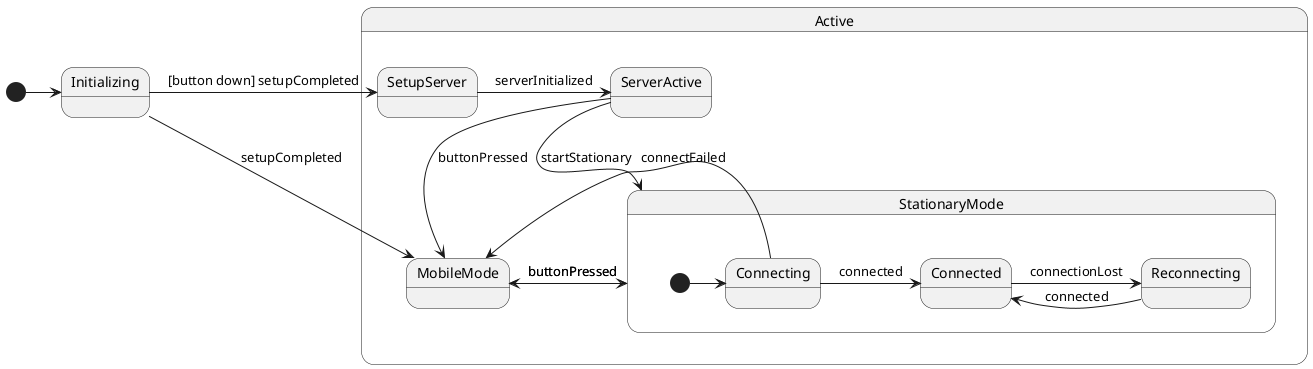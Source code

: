 @startuml

State Initializing
State Active

[*] -> Initializing

state Active {
    state SetupServer
    state ServerActive
    state StationaryMode
    state MobileMode

    state StationaryMode {
        state Connecting
        state Connected
        state Reconnecting

        [*] -> Connecting
        Connecting -> Connected : connected
        Connected -> Reconnecting : connectionLost
        Reconnecting -l-> Connected : connected

        Connecting -> MobileMode : connectFailed

    }

    Initializing -> MobileMode : setupCompleted
    Initializing -> SetupServer : [button down] setupCompleted

    SetupServer -> ServerActive : serverInitialized
    ServerActive --> MobileMode : buttonPressed
    ServerActive --> StationaryMode : startStationary

    MobileMode -> StationaryMode : buttonPressed
    StationaryMode --> MobileMode : buttonPressed
}


@enduml